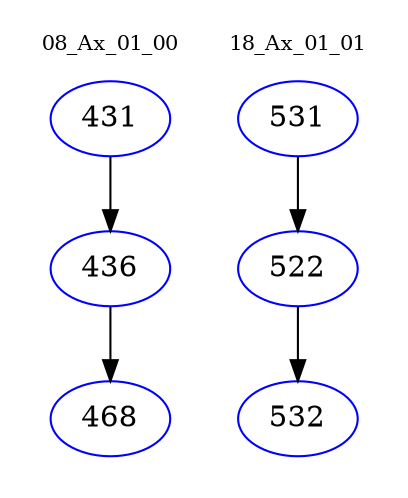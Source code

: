 digraph{
subgraph cluster_0 {
color = white
label = "08_Ax_01_00";
fontsize=10;
T0_431 [label="431", color="blue"]
T0_431 -> T0_436 [color="black"]
T0_436 [label="436", color="blue"]
T0_436 -> T0_468 [color="black"]
T0_468 [label="468", color="blue"]
}
subgraph cluster_1 {
color = white
label = "18_Ax_01_01";
fontsize=10;
T1_531 [label="531", color="blue"]
T1_531 -> T1_522 [color="black"]
T1_522 [label="522", color="blue"]
T1_522 -> T1_532 [color="black"]
T1_532 [label="532", color="blue"]
}
}
